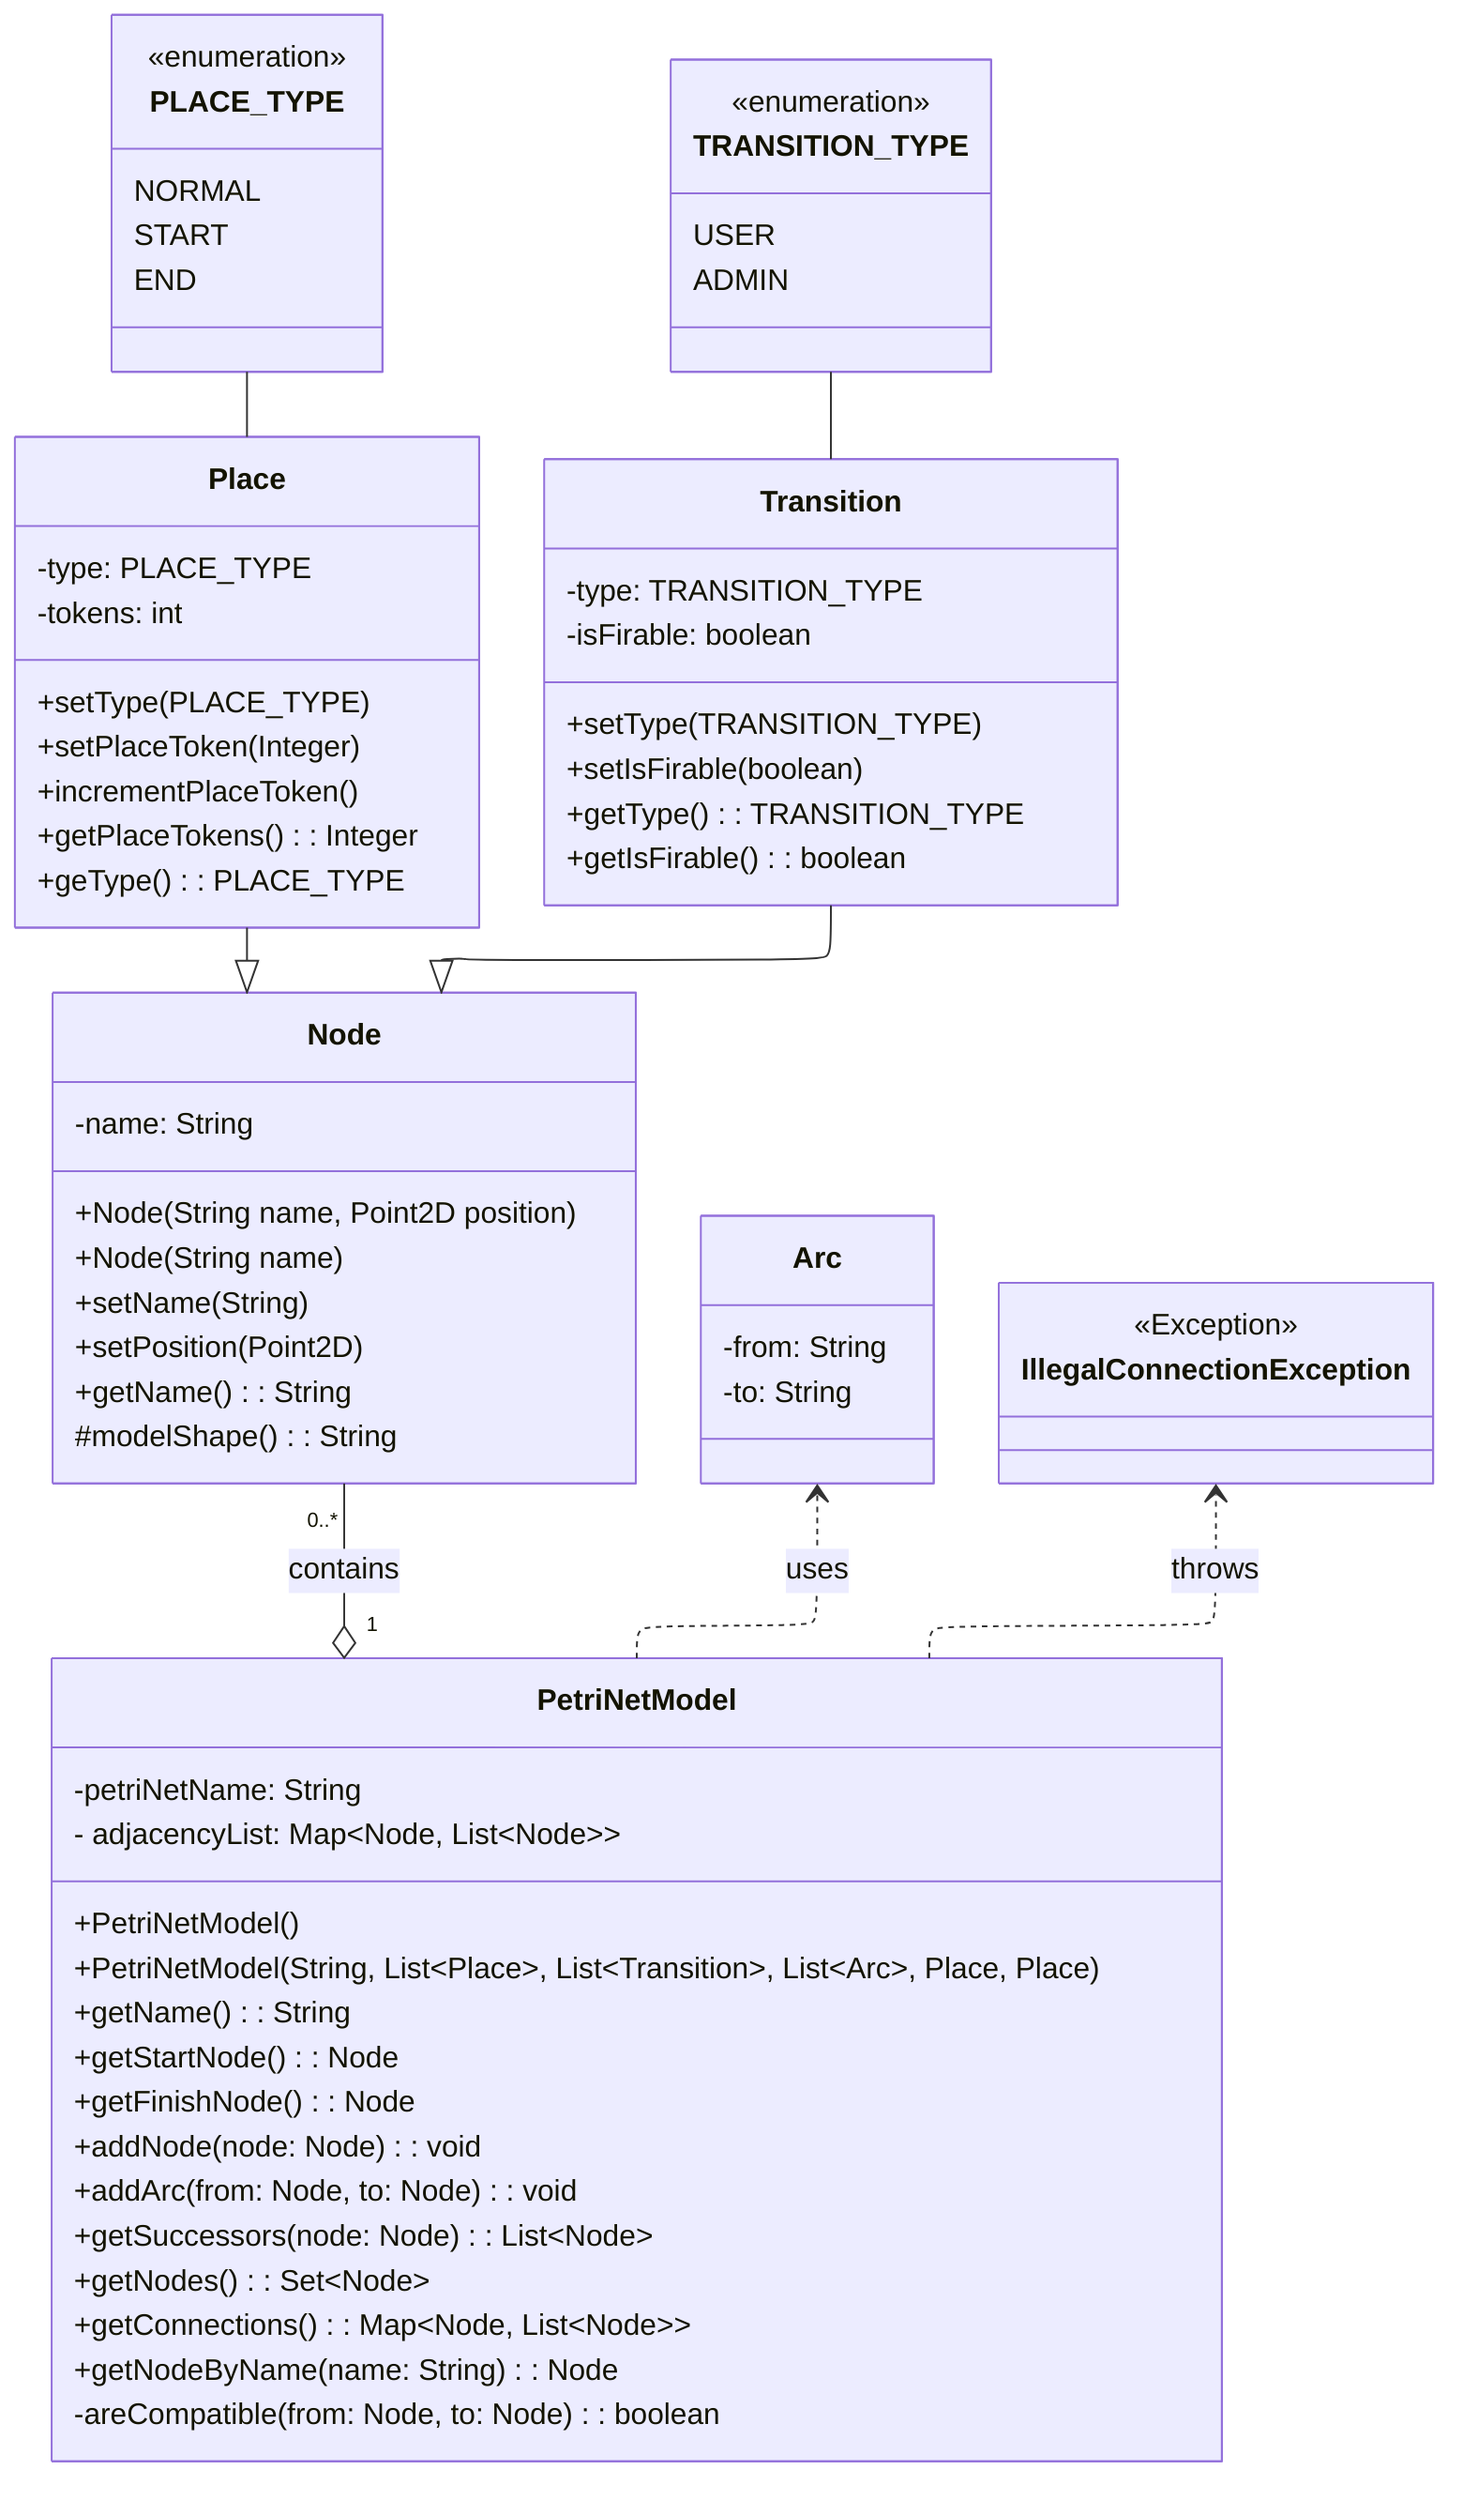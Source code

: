 ---
config:
  layout: elk
---
classDiagram
    direction BT

    class PetriNetModel {
        -petriNetName: String
        - adjacencyList: Map&lt;Node, List&lt;Node&gt;&gt;
        +PetriNetModel()
        +PetriNetModel(String, List~Place~, List~Transition~, List~Arc~, Place, Place)
        +getName(): String
        +getStartNode(): Node
        +getFinishNode(): Node
        +addNode(node: Node): void
        +addArc(from: Node, to: Node): void
        +getSuccessors(node: Node): List~Node~
        +getNodes(): Set~Node~
        +getConnections(): Map&lt;Node, List&lt;Node&gt;&gt;
        +getNodeByName(name: String): Node
        -areCompatible(from: Node, to: Node): boolean
    }

    class Node {
        -name: String
        +Node(String name, Point2D position)
        +Node(String name)
        +setName(String)
        +setPosition(Point2D)
        +getName(): String
        #modelShape(): String
    }

    class Place {
        -type: PLACE_TYPE
        -tokens: int
        +setType(PLACE_TYPE)
        +setPlaceToken(Integer)
        +incrementPlaceToken()
        +getPlaceTokens(): Integer
        +geType(): PLACE_TYPE

    }

    class Transition {
        -type: TRANSITION_TYPE
        -isFirable: boolean
        +setType(TRANSITION_TYPE)
        +setIsFirable(boolean)
        +getType(): TRANSITION_TYPE
        +getIsFirable(): boolean
    }

    class Arc {
        -from: String
        -to: String
    }

    class IllegalConnectionException {
        <<Exception>>
    }

    class PLACE_TYPE {
        <<enumeration>>
        NORMAL
        START
        END
    }

    class TRANSITION_TYPE {
        <<enumeration>>
        USER
        ADMIN
    }

PetriNetModel "1" o-- "0..*" Node : contains
Node <|-- Place
Node <|-- Transition

PetriNetModel ..> Arc : uses
PetriNetModel ..> IllegalConnectionException : throws

Place -- PLACE_TYPE
Transition -- TRANSITION_TYPE